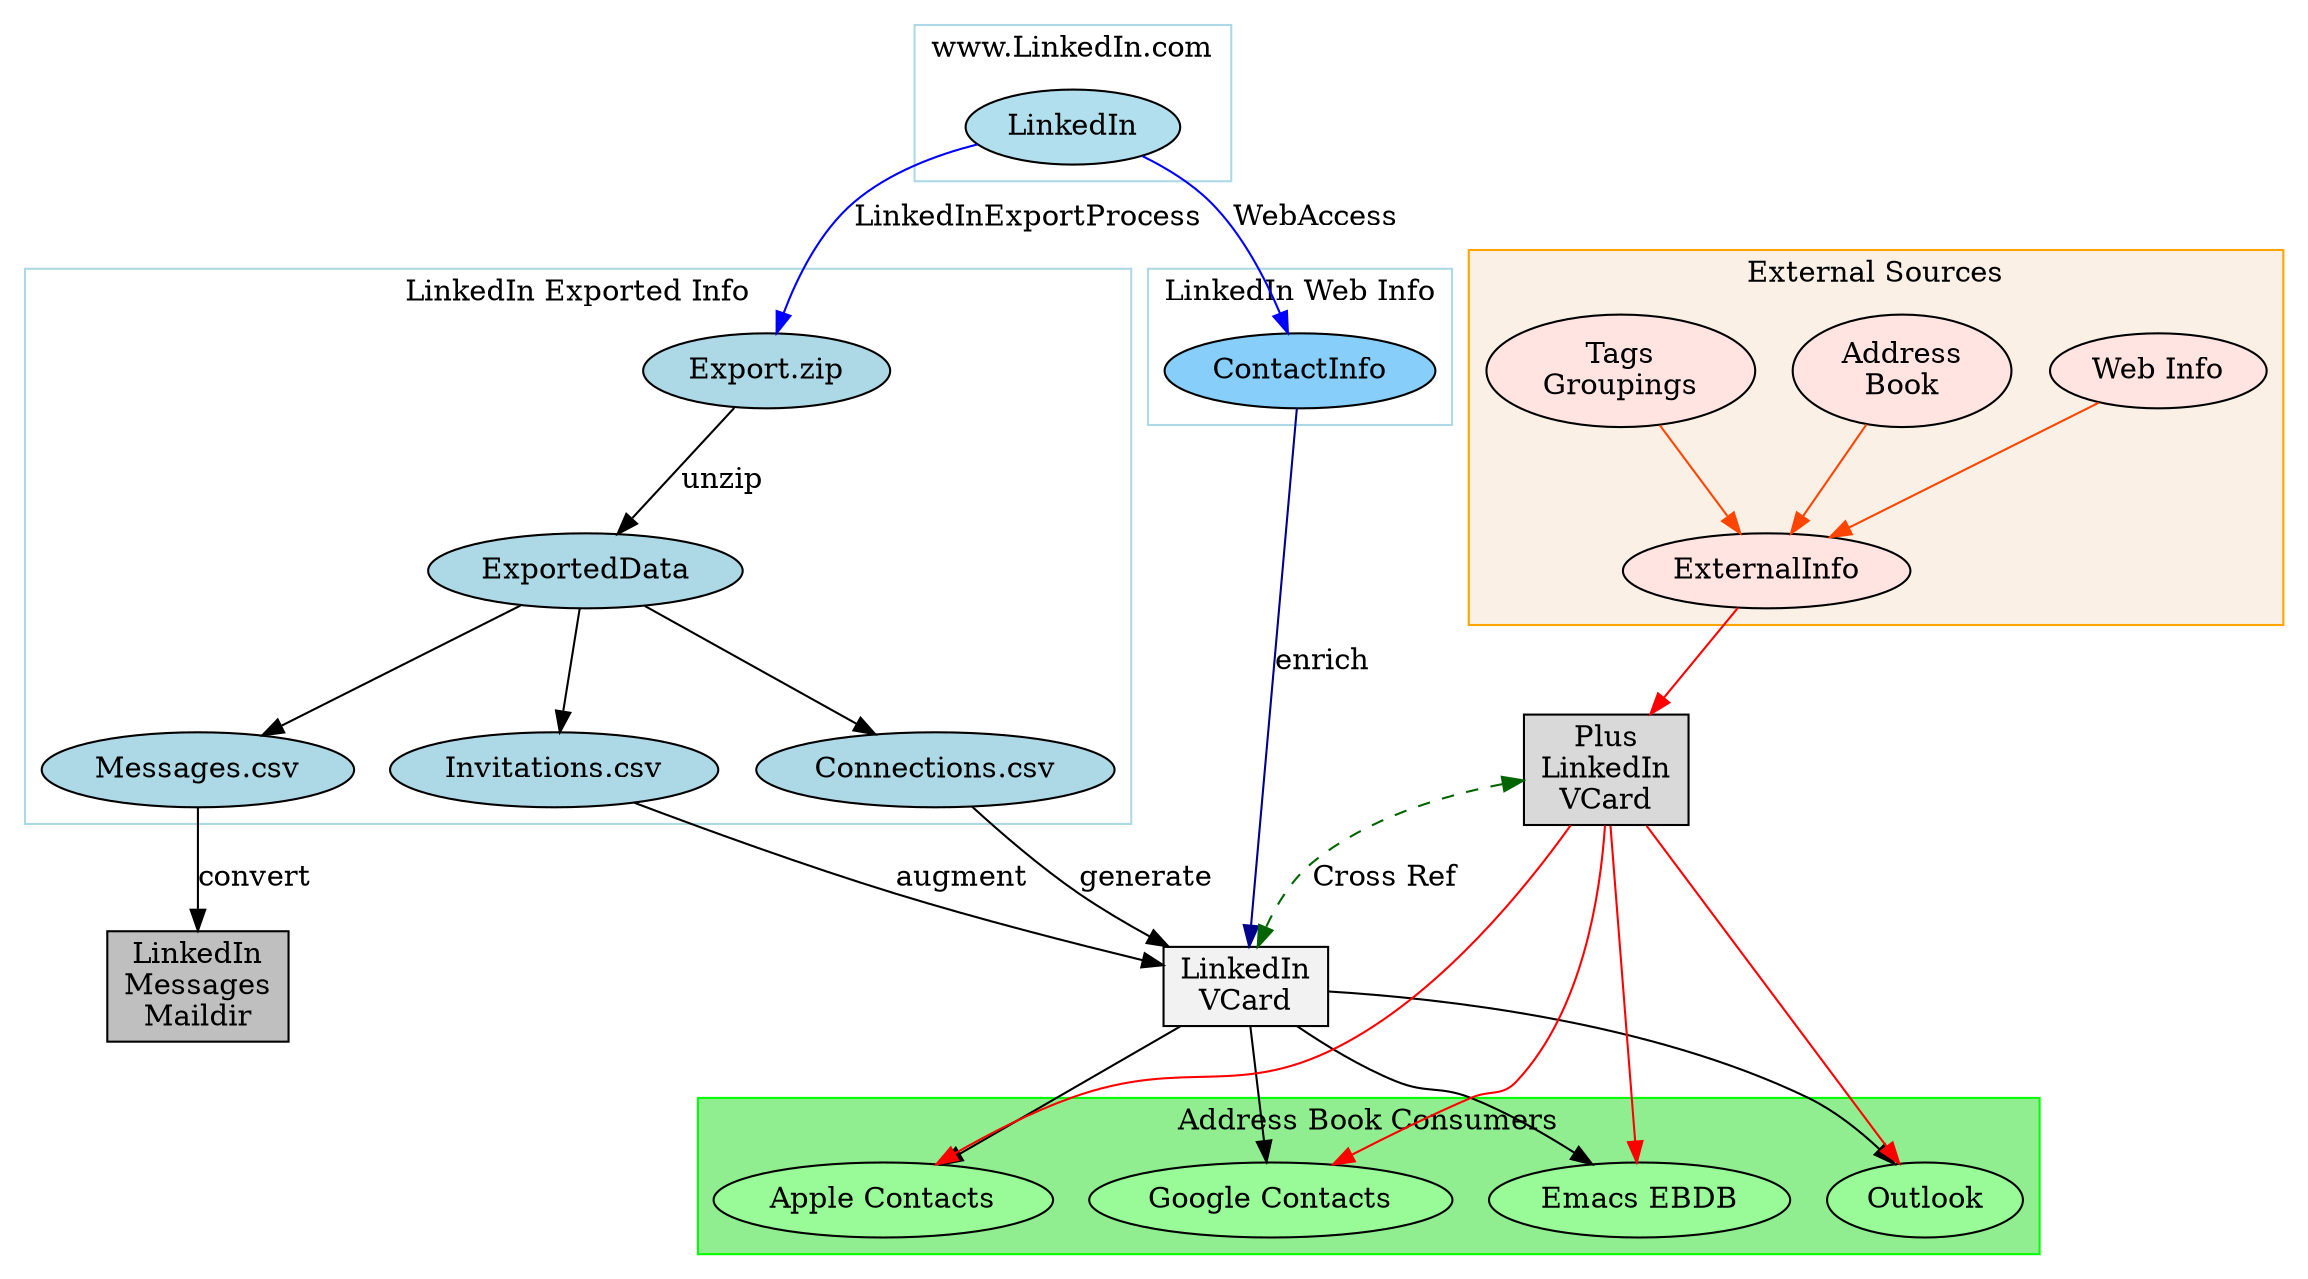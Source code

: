 digraph {
	graph [bb="0,0,1097,605.74"];
	node [label="\N"];
	subgraph cluster_linkedin {
		graph [bb="434,522.74,586,597.74",
			color=lightblue,
			label="www.LinkedIn.com",
			lheight=0.21,
			lp="510,586.24",
			lwidth=1.89
		];
		LinkedIn	[fillcolor=lightblue2,
			height=0.5,
			pos="510,548.74",
			style=filled,
			width=1.4263];
	}
	subgraph cluster_exported {
		graph [bb="8,214.5,538,480.87",
			color=lightblue,
			label="LinkedIn Exported Info",
			lheight=0.21,
			lp="273,469.37",
			lwidth=2.31
		];
		"Export.zip"	[fillcolor=lightblue,
			height=0.5,
			pos="363,431.87",
			style=filled,
			width=1.6429];
		ExportedData	[fillcolor=lightblue,
			height=0.5,
			pos="277,336",
			style=filled,
			width=2.0943];
		"Export.zip" -> ExportedData	[label=unzip,
			lp="342,379.5",
			pos="e,292.24,353.64 347.62,414.09 334.17,399.4 314.46,377.89 299.28,361.32"];
		"Connections.csv"	[fillcolor=lightblue,
			height=0.5,
			pos="444,240.5",
			style=filled,
			width=2.3831];
		ExportedData -> "Connections.csv"	[pos="e,415.25,257.6 305.33,319.14 333.08,303.6 375.53,279.83 406.16,262.69"];
		"Invitations.csv"	[fillcolor=lightblue,
			height=0.5,
			pos="262,240.5",
			style=filled,
			width=2.1845];
		ExportedData -> "Invitations.csv"	[pos="e,264.73,258.54 274.25,317.85 272.05,304.14 268.93,284.67 266.38,268.82"];
		"Messages.csv"	[fillcolor=lightblue,
			height=0.5,
			pos="91,240.5",
			style=filled,
			width=2.0762];
		ExportedData -> "Messages.csv"	[pos="e,121.76,256.96 246.29,319.56 214.78,303.73 165.64,279.02 131.09,261.65"];
	}
	subgraph cluster_web {
		graph [bb="546,405.87,692,480.87",
			color=lightblue,
			label="LinkedIn Web Info",
			lheight=0.21,
			lp="619,469.37",
			lwidth=1.81
		];
		ContactInfo	[fillcolor=lightskyblue,
			height=0.5,
			pos="619,431.87",
			style=filled,
			width=1.8054];
	}
	subgraph cluster_external {
		graph [bb="700,310,1089,489.74",
			color=orange,
			fillcolor=linen,
			label="External Sources",
			lheight=0.21,
			lp="894.5,478.24",
			lwidth=1.72,
			style=filled
		];
		External	[fillcolor=mistyrose,
			height=0.5,
			label="Web Info",
			pos="1029,431.87",
			style=filled,
			width=1.4443];
		ExternalInfo	[fillcolor=mistyrose,
			height=0.5,
			pos="842,336",
			style=filled,
			width=1.9137];
		External -> ExternalInfo	[color=orangered,
			pos="e,872.54,352.33 1000.6,416.61 968.9,400.7 917.37,374.84 881.7,356.93"];
		ExtAddrBook	[fillcolor=mistyrose,
			height=0.74639,
			label="Address
Book",
			pos="907,431.87",
			style=filled,
			width=1.4535];
		ExtAddrBook -> ExternalInfo	[color=orangered,
			pos="e,853.64,353.81 889.92,406.21 880.54,392.66 868.93,375.89 859.49,362.25"];
		ExtTags	[fillcolor=mistyrose,
			height=0.74639,
			label="Tags
Groupings",
			pos="772,431.87",
			style=filled,
			width=1.7874];
		ExtTags -> ExternalInfo	[color=orangered,
			pos="e,829.38,353.92 790.76,405.71 800.79,392.26 813.11,375.74 823.16,362.27"];
	}
	subgraph cluster_consumers {
		graph [bb="330,8,974,83",
			color=green,
			fillcolor=lightgreen,
			label="Address Book Consumers",
			lheight=0.21,
			lp="652,71.5",
			lwidth=2.54,
			style=filled
		];
		Outlook	[fillcolor=palegreen,
			height=0.5,
			pos="919,34",
			style=filled,
			width=1.2999];
		GoogleContacts	[fillcolor=palegreen,
			height=0.5,
			label="Google Contacts",
			pos="605,34",
			style=filled,
			width=2.4192];
		AppleContacts	[fillcolor=palegreen,
			height=0.5,
			label="Apple Contacts",
			pos="419,34",
			style=filled,
			width=2.2567];
		ebdb	[fillcolor=palegreen,
			height=0.5,
			label="Emacs EBDB",
			pos="782,34",
			style=filled,
			width=2.004];
	}
	LinkedIn -> "Export.zip"	[color=blue,
		label=LinkedInExportProcess,
		lp="488.5,505.24",
		pos="e,367.79,449.96 464.33,540.47 444.34,535.41 421.69,526.92 405,512.74 388.63,498.83 377.75,476.92 371.17,459.56"];
	LinkedIn -> ContactInfo	[color=blue,
		label=WebAccess,
		lp="626.5,505.24",
		pos="e,613.18,449.99 543.07,534.94 554.48,529.37 566.71,521.97 576,512.74 591.13,497.71 602.28,476.23 609.44,459.33"];
	VCard	[fillcolor=gray95,
		height=0.52778,
		label="LinkedIn
VCard",
		pos="593,136.5",
		shape=box,
		style=filled,
		width=1.0972];
	"Connections.csv" -> VCard	[label=generate,
		lp="545,188.5",
		pos="e,555.83,155.68 461.63,222.79 475.11,210.46 494.47,193.69 513,181 523.6,173.74 535.53,166.7 546.88,160.48"];
	"Invitations.csv" -> VCard	[label=augment,
		lp="457,188.5",
		pos="e,553.34,146.69 300.2,224.67 333.02,212.2 381.76,194.33 425,181 464.4,168.86 509.68,157.27 543.3,149.11"];
	Maildir	[fillcolor=gray75,
		height=0.73611,
		label="LinkedIn
Messages
Maildir",
		pos="91,136.5",
		shape=box,
		style=filled,
		width=1.2083];
	"Messages.csv" -> Maildir	[label=convert,
		lp="118.5,188.5",
		pos="e,91,163.33 91,222.2 91,208.96 91,190.23 91,173.75"];
	VCard -> Outlook	[pos="e,904.41,51.291 632.53,134.1 686.96,130.8 786.9,119.79 863,83 875.55,76.931 887.56,67.34 897.21,58.322"];
	VCard -> GoogleContacts	[pos="e,602.93,52.309 595.2,117.07 597.03,101.77 599.65,79.786 601.73,62.422"];
	VCard -> AppleContacts	[pos="e,446.83,51.075 561.49,117.3 531.72,100.1 487.07,74.316 455.7,56.2"];
	VCard -> ebdb	[pos="e,759.26,51.131 617.55,117.46 630.98,108.35 648.26,97.807 665,91 680.18,84.827 685.76,89.031 701,83 718.24,76.176 736.11,65.973 \
750.67,56.726"];
	ContactInfo -> VCard	[color=darkblue,
		label=enrich,
		lp="630,292.5",
		pos="e,594.61,155.71 617.49,413.83 613.19,365.36 600.87,226.35 595.53,166.02"];
	VCardPlus	[fillcolor=gray85,
		height=0.73611,
		label="Plus
LinkedIn
VCard",
		pos="766,240.5",
		shape=box,
		style=filled,
		width=1.0972];
	ExternalInfo -> VCardPlus	[color=red,
		pos="e,786.92,267.24 828.41,318.28 818.69,306.32 805.26,289.8 793.35,275.15"];
	VCardPlus -> VCard	[color=darkgreen,
		dir=both,
		label="Cross Ref",
		lp="660,188.5",
		pos="s,726.32,235.41 e,598.71,155.51 716.3,233.65 687.09,228.05 650.92,217.16 625,196 615.08,187.9 607.76,175.88 602.64,164.84",
		style=dashed];
	VCardPlus -> Outlook	[color=red,
		pos="e,906.64,51.525 785.38,213.6 815.06,173.93 871.38,98.645 900.52,59.705"];
	VCardPlus -> GoogleContacts	[color=red,
		pos="e,634.85,51.035 765.39,213.77 763.25,181.13 754.81,125.01 723,91 715.89,83.401 710.56,87.111 701,83 681.94,74.8 661.29,64.649 644.04,\
55.798"];
	VCardPlus -> AppleContacts	[color=red,
		pos="e,444.46,51.152 748.92,213.86 727.59,183.98 688.21,135.47 642,110 589.17,80.888 565.76,103.41 509,83 489.74,76.075 469.52,65.617 \
453.14,56.229"];
	VCardPlus -> ebdb	[color=red,
		pos="e,780.66,52.066 768.03,213.6 771.07,174.71 776.79,101.59 779.88,62.045"];
}
